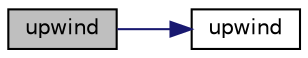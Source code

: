 digraph "upwind"
{
  bgcolor="transparent";
  edge [fontname="Helvetica",fontsize="10",labelfontname="Helvetica",labelfontsize="10"];
  node [fontname="Helvetica",fontsize="10",shape=record];
  rankdir="LR";
  Node3 [label="upwind",height=0.2,width=0.4,color="black", fillcolor="grey75", style="filled", fontcolor="black"];
  Node3 -> Node4 [color="midnightblue",fontsize="10",style="solid",fontname="Helvetica"];
  Node4 [label="upwind",height=0.2,width=0.4,color="black",URL="$a23913.html#a4621ba0d543e097eef264d5452657698",tooltip="Construct from faceFlux. "];
}
